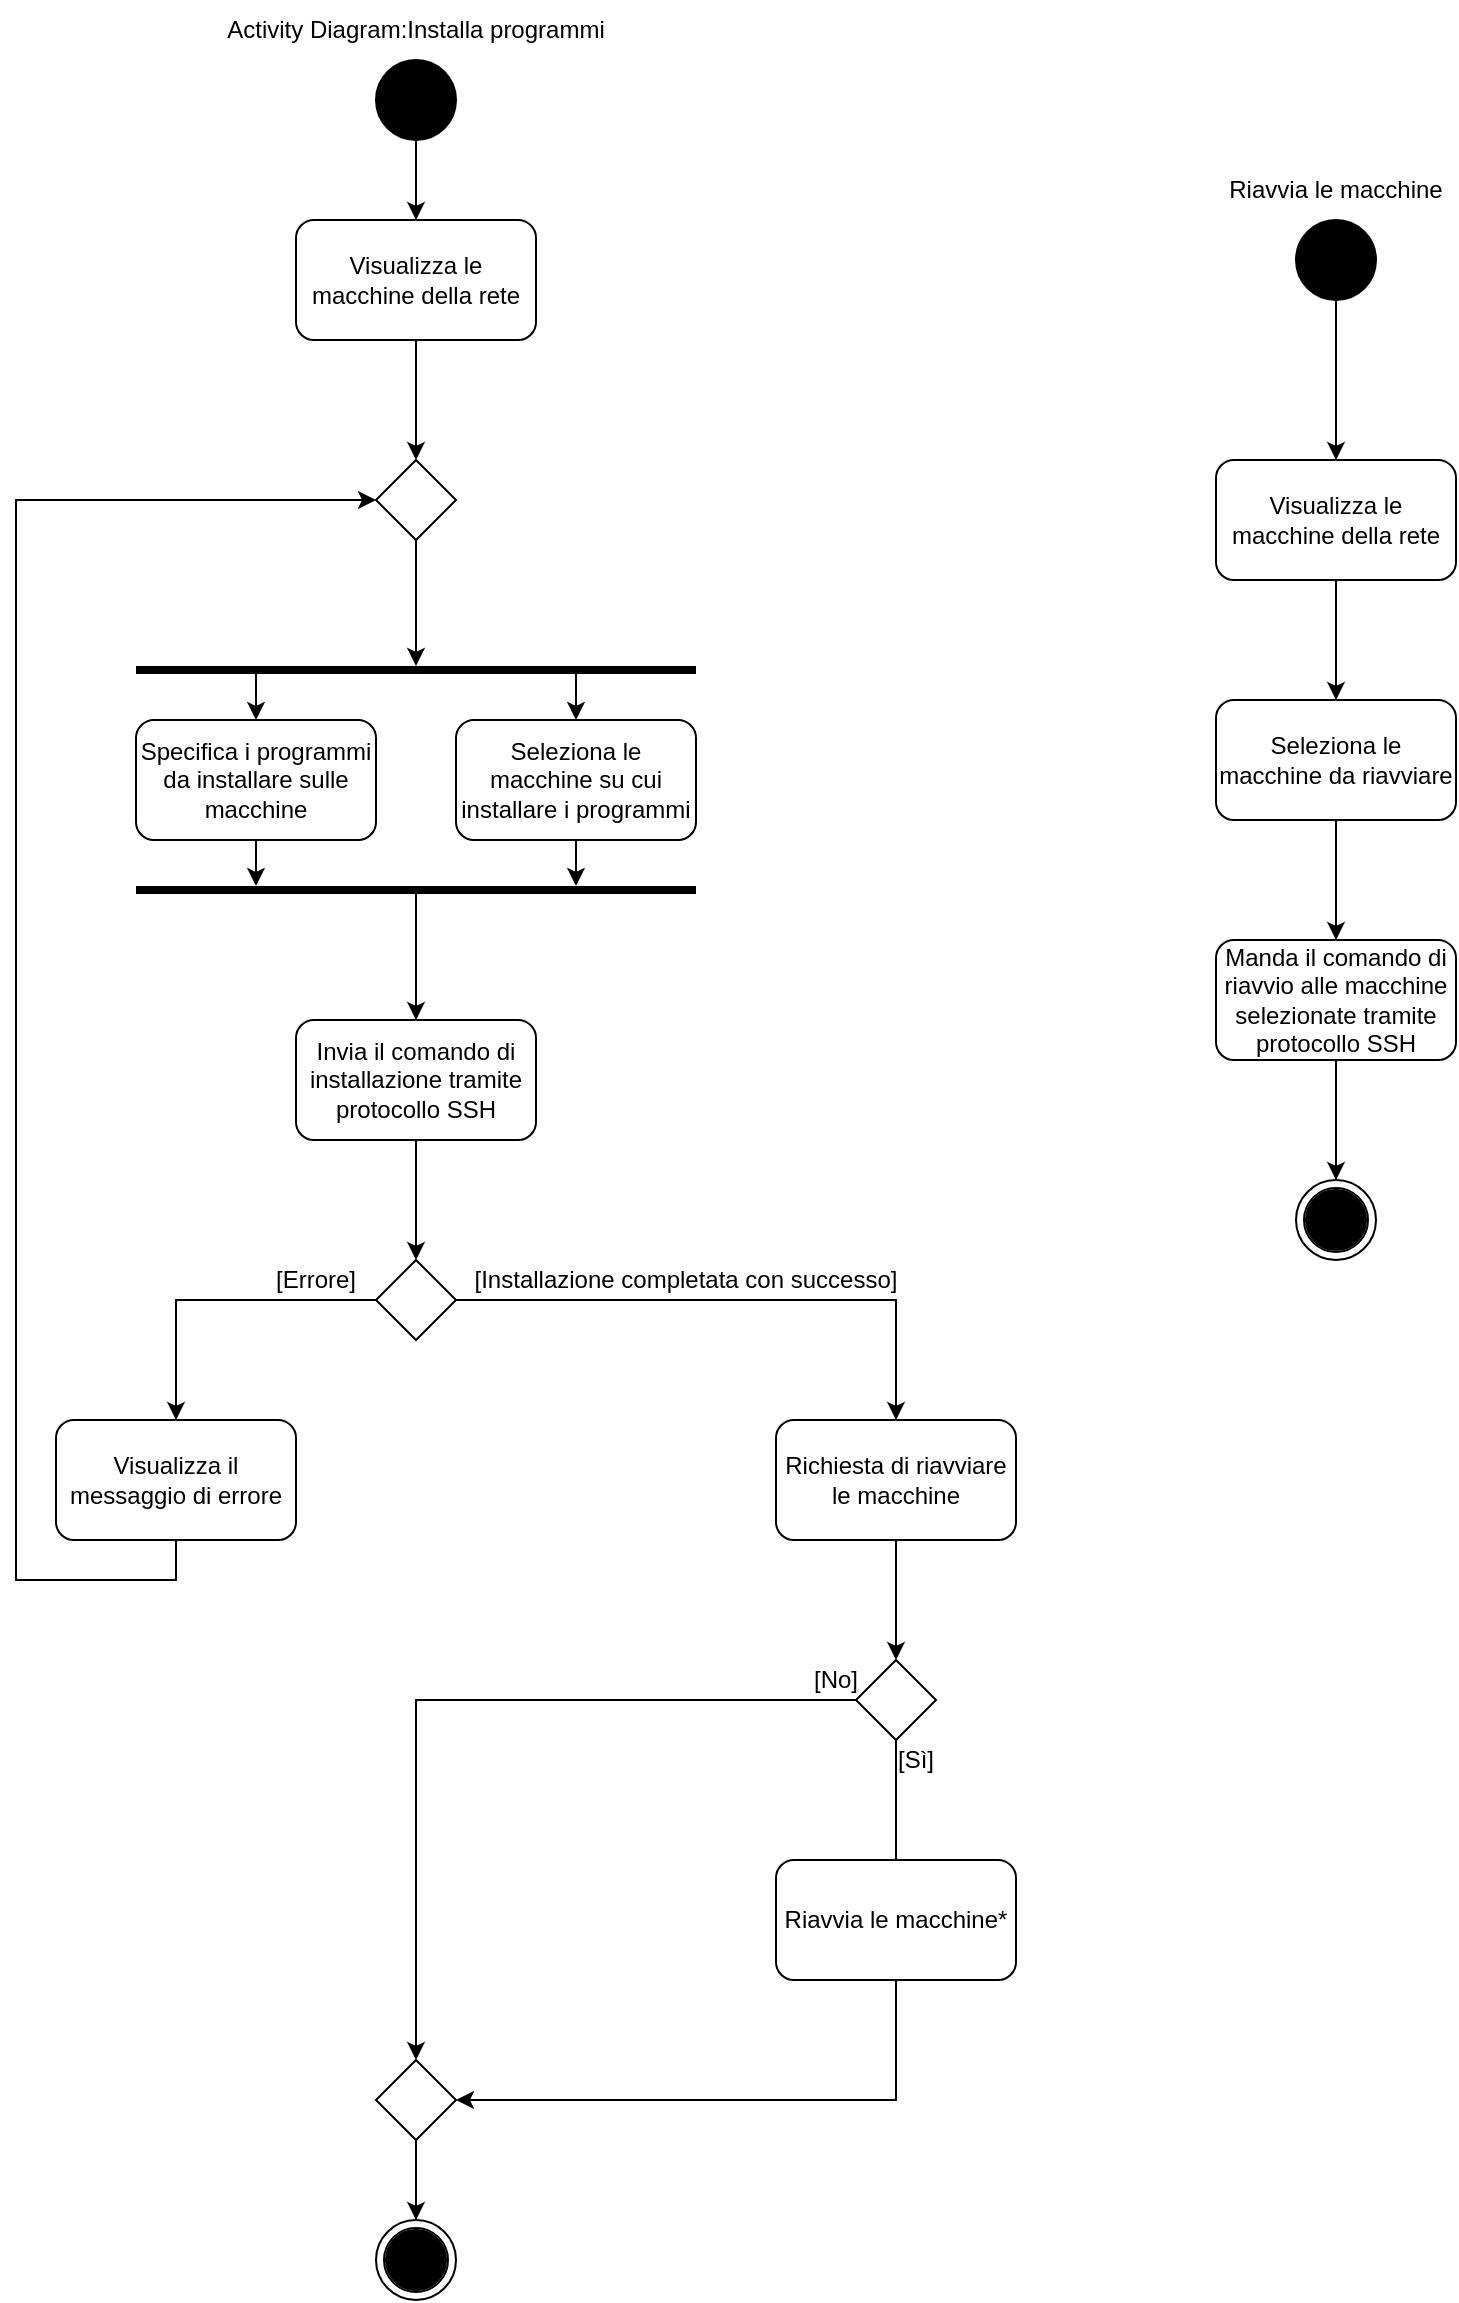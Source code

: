<mxfile version="22.0.8" type="device">
  <diagram name="Pagina-1" id="EDNP8roOZi74-TB1KxS2">
    <mxGraphModel dx="954" dy="500" grid="1" gridSize="10" guides="1" tooltips="1" connect="1" arrows="1" fold="1" page="1" pageScale="1" pageWidth="827" pageHeight="1169" math="0" shadow="0">
      <root>
        <mxCell id="0" />
        <mxCell id="1" parent="0" />
        <mxCell id="1I68txVeIRTT3TtLmZKw-1" value="" style="ellipse;whiteSpace=wrap;html=1;aspect=fixed;fillColor=#000000;" parent="1" vertex="1">
          <mxGeometry x="220" y="40" width="40" height="40" as="geometry" />
        </mxCell>
        <mxCell id="1I68txVeIRTT3TtLmZKw-2" value="" style="endArrow=classic;html=1;rounded=0;exitX=0.5;exitY=1;exitDx=0;exitDy=0;entryX=0.5;entryY=0;entryDx=0;entryDy=0;" parent="1" source="1I68txVeIRTT3TtLmZKw-1" target="1I68txVeIRTT3TtLmZKw-3" edge="1">
          <mxGeometry width="50" height="50" relative="1" as="geometry">
            <mxPoint x="130" y="280" as="sourcePoint" />
            <mxPoint x="240" y="130" as="targetPoint" />
          </mxGeometry>
        </mxCell>
        <mxCell id="1I68txVeIRTT3TtLmZKw-3" value="Visualizza le macchine della rete" style="rounded=1;whiteSpace=wrap;html=1;" parent="1" vertex="1">
          <mxGeometry x="180" y="120" width="120" height="60" as="geometry" />
        </mxCell>
        <mxCell id="1I68txVeIRTT3TtLmZKw-4" value="" style="endArrow=classic;html=1;rounded=0;exitX=0.5;exitY=1;exitDx=0;exitDy=0;" parent="1" source="1I68txVeIRTT3TtLmZKw-3" target="1I68txVeIRTT3TtLmZKw-21" edge="1">
          <mxGeometry width="50" height="50" relative="1" as="geometry">
            <mxPoint x="180" y="300" as="sourcePoint" />
            <mxPoint x="300" y="250" as="targetPoint" />
          </mxGeometry>
        </mxCell>
        <mxCell id="1I68txVeIRTT3TtLmZKw-8" value="" style="line;strokeWidth=4;html=1;perimeter=backbonePerimeter;points=[];outlineConnect=0;" parent="1" vertex="1">
          <mxGeometry x="100" y="340" width="280" height="10" as="geometry" />
        </mxCell>
        <mxCell id="1I68txVeIRTT3TtLmZKw-11" value="Specifica i programmi da installare sulle macchine" style="rounded=1;whiteSpace=wrap;html=1;" parent="1" vertex="1">
          <mxGeometry x="100" y="370" width="120" height="60" as="geometry" />
        </mxCell>
        <mxCell id="1I68txVeIRTT3TtLmZKw-12" value="Seleziona le macchine su cui installare i programmi" style="rounded=1;whiteSpace=wrap;html=1;" parent="1" vertex="1">
          <mxGeometry x="260" y="370" width="120" height="60" as="geometry" />
        </mxCell>
        <mxCell id="1I68txVeIRTT3TtLmZKw-13" value="" style="endArrow=classic;html=1;rounded=0;entryX=0.5;entryY=0;entryDx=0;entryDy=0;" parent="1" source="1I68txVeIRTT3TtLmZKw-8" target="1I68txVeIRTT3TtLmZKw-11" edge="1">
          <mxGeometry width="50" height="50" relative="1" as="geometry">
            <mxPoint x="254" y="390" as="sourcePoint" />
            <mxPoint x="304" y="340" as="targetPoint" />
          </mxGeometry>
        </mxCell>
        <mxCell id="1I68txVeIRTT3TtLmZKw-15" value="" style="endArrow=classic;html=1;rounded=0;entryX=0.5;entryY=0;entryDx=0;entryDy=0;" parent="1" source="1I68txVeIRTT3TtLmZKw-8" target="1I68txVeIRTT3TtLmZKw-12" edge="1">
          <mxGeometry width="50" height="50" relative="1" as="geometry">
            <mxPoint x="184" y="356" as="sourcePoint" />
            <mxPoint x="184" y="390" as="targetPoint" />
          </mxGeometry>
        </mxCell>
        <mxCell id="1I68txVeIRTT3TtLmZKw-16" value="" style="line;strokeWidth=4;html=1;perimeter=backbonePerimeter;points=[];outlineConnect=0;" parent="1" vertex="1">
          <mxGeometry x="100" y="450" width="280" height="10" as="geometry" />
        </mxCell>
        <mxCell id="1I68txVeIRTT3TtLmZKw-17" value="" style="endArrow=classic;html=1;rounded=0;exitX=0.5;exitY=1;exitDx=0;exitDy=0;" parent="1" source="1I68txVeIRTT3TtLmZKw-11" target="1I68txVeIRTT3TtLmZKw-16" edge="1">
          <mxGeometry width="50" height="50" relative="1" as="geometry">
            <mxPoint x="254" y="500" as="sourcePoint" />
            <mxPoint x="304" y="450" as="targetPoint" />
          </mxGeometry>
        </mxCell>
        <mxCell id="1I68txVeIRTT3TtLmZKw-18" value="" style="endArrow=classic;html=1;rounded=0;exitX=0.5;exitY=1;exitDx=0;exitDy=0;" parent="1" source="1I68txVeIRTT3TtLmZKw-12" target="1I68txVeIRTT3TtLmZKw-16" edge="1">
          <mxGeometry width="50" height="50" relative="1" as="geometry">
            <mxPoint x="184" y="450" as="sourcePoint" />
            <mxPoint x="184" y="493" as="targetPoint" />
          </mxGeometry>
        </mxCell>
        <mxCell id="1I68txVeIRTT3TtLmZKw-19" value="Invia il comando di installazione tramite protocollo SSH" style="rounded=1;whiteSpace=wrap;html=1;" parent="1" vertex="1">
          <mxGeometry x="180" y="520" width="120" height="60" as="geometry" />
        </mxCell>
        <mxCell id="1I68txVeIRTT3TtLmZKw-20" value="" style="endArrow=classic;html=1;rounded=0;" parent="1" source="1I68txVeIRTT3TtLmZKw-16" target="1I68txVeIRTT3TtLmZKw-19" edge="1">
          <mxGeometry width="50" height="50" relative="1" as="geometry">
            <mxPoint x="254" y="540" as="sourcePoint" />
            <mxPoint x="344" y="670" as="targetPoint" />
          </mxGeometry>
        </mxCell>
        <mxCell id="1I68txVeIRTT3TtLmZKw-21" value="" style="rhombus;whiteSpace=wrap;html=1;" parent="1" vertex="1">
          <mxGeometry x="220" y="240" width="40" height="40" as="geometry" />
        </mxCell>
        <mxCell id="1I68txVeIRTT3TtLmZKw-22" value="" style="endArrow=classic;html=1;rounded=0;exitX=0.5;exitY=1;exitDx=0;exitDy=0;" parent="1" source="1I68txVeIRTT3TtLmZKw-21" target="1I68txVeIRTT3TtLmZKw-8" edge="1">
          <mxGeometry width="50" height="50" relative="1" as="geometry">
            <mxPoint x="70" y="320" as="sourcePoint" />
            <mxPoint x="120" y="270" as="targetPoint" />
          </mxGeometry>
        </mxCell>
        <mxCell id="1I68txVeIRTT3TtLmZKw-23" value="" style="endArrow=classic;html=1;rounded=0;exitX=0.5;exitY=1;exitDx=0;exitDy=0;entryX=0.5;entryY=0;entryDx=0;entryDy=0;" parent="1" source="1I68txVeIRTT3TtLmZKw-19" target="1I68txVeIRTT3TtLmZKw-24" edge="1">
          <mxGeometry width="50" height="50" relative="1" as="geometry">
            <mxPoint x="260" y="790" as="sourcePoint" />
            <mxPoint x="254" y="700" as="targetPoint" />
          </mxGeometry>
        </mxCell>
        <mxCell id="1I68txVeIRTT3TtLmZKw-24" value="" style="rhombus;whiteSpace=wrap;html=1;" parent="1" vertex="1">
          <mxGeometry x="220" y="640" width="40" height="40" as="geometry" />
        </mxCell>
        <mxCell id="1I68txVeIRTT3TtLmZKw-25" value="" style="endArrow=classic;html=1;rounded=0;exitX=1;exitY=0.5;exitDx=0;exitDy=0;entryX=0.5;entryY=0;entryDx=0;entryDy=0;" parent="1" source="1I68txVeIRTT3TtLmZKw-24" target="1I68txVeIRTT3TtLmZKw-28" edge="1">
          <mxGeometry width="50" height="50" relative="1" as="geometry">
            <mxPoint x="370" y="740" as="sourcePoint" />
            <mxPoint x="480" y="660" as="targetPoint" />
            <Array as="points">
              <mxPoint x="480" y="660" />
            </Array>
          </mxGeometry>
        </mxCell>
        <mxCell id="1I68txVeIRTT3TtLmZKw-26" value="" style="endArrow=classic;html=1;rounded=0;exitX=0;exitY=0.5;exitDx=0;exitDy=0;entryX=0.5;entryY=0;entryDx=0;entryDy=0;" parent="1" source="1I68txVeIRTT3TtLmZKw-24" target="1I68txVeIRTT3TtLmZKw-33" edge="1">
          <mxGeometry width="50" height="50" relative="1" as="geometry">
            <mxPoint x="120" y="730" as="sourcePoint" />
            <mxPoint x="140" y="660" as="targetPoint" />
            <Array as="points">
              <mxPoint x="120" y="660" />
            </Array>
          </mxGeometry>
        </mxCell>
        <mxCell id="1I68txVeIRTT3TtLmZKw-27" value="[Installazione completata con successo]" style="text;html=1;strokeColor=none;fillColor=none;align=center;verticalAlign=middle;whiteSpace=wrap;rounded=0;" parent="1" vertex="1">
          <mxGeometry x="260" y="640" width="230" height="20" as="geometry" />
        </mxCell>
        <mxCell id="1I68txVeIRTT3TtLmZKw-28" value="Richiesta di riavviare le macchine" style="rounded=1;whiteSpace=wrap;html=1;" parent="1" vertex="1">
          <mxGeometry x="420" y="720" width="120" height="60" as="geometry" />
        </mxCell>
        <mxCell id="1I68txVeIRTT3TtLmZKw-29" value="" style="endArrow=classic;html=1;rounded=0;exitX=0.5;exitY=1;exitDx=0;exitDy=0;entryX=0.5;entryY=0;entryDx=0;entryDy=0;" parent="1" source="1I68txVeIRTT3TtLmZKw-28" target="1I68txVeIRTT3TtLmZKw-30" edge="1">
          <mxGeometry width="50" height="50" relative="1" as="geometry">
            <mxPoint x="310" y="860" as="sourcePoint" />
            <mxPoint x="360" y="810" as="targetPoint" />
          </mxGeometry>
        </mxCell>
        <mxCell id="1I68txVeIRTT3TtLmZKw-30" value="" style="rhombus;whiteSpace=wrap;html=1;" parent="1" vertex="1">
          <mxGeometry x="460" y="840" width="40" height="40" as="geometry" />
        </mxCell>
        <mxCell id="1I68txVeIRTT3TtLmZKw-32" value="" style="endArrow=classic;html=1;rounded=0;exitX=0.5;exitY=1;exitDx=0;exitDy=0;" parent="1" source="1I68txVeIRTT3TtLmZKw-30" edge="1">
          <mxGeometry width="50" height="50" relative="1" as="geometry">
            <mxPoint x="470" y="970" as="sourcePoint" />
            <mxPoint x="480" y="960" as="targetPoint" />
          </mxGeometry>
        </mxCell>
        <mxCell id="1I68txVeIRTT3TtLmZKw-33" value="Visualizza il messaggio di errore" style="rounded=1;whiteSpace=wrap;html=1;" parent="1" vertex="1">
          <mxGeometry x="60" y="720" width="120" height="60" as="geometry" />
        </mxCell>
        <mxCell id="1I68txVeIRTT3TtLmZKw-34" value="[Errore]" style="text;html=1;strokeColor=none;fillColor=none;align=center;verticalAlign=middle;whiteSpace=wrap;rounded=0;" parent="1" vertex="1">
          <mxGeometry x="160" y="640" width="60" height="20" as="geometry" />
        </mxCell>
        <mxCell id="1I68txVeIRTT3TtLmZKw-35" value="" style="endArrow=classic;html=1;rounded=0;exitX=0.5;exitY=1;exitDx=0;exitDy=0;entryX=0;entryY=0.5;entryDx=0;entryDy=0;" parent="1" source="1I68txVeIRTT3TtLmZKw-33" target="1I68txVeIRTT3TtLmZKw-21" edge="1">
          <mxGeometry width="50" height="50" relative="1" as="geometry">
            <mxPoint x="140" y="940" as="sourcePoint" />
            <mxPoint x="20" y="270" as="targetPoint" />
            <Array as="points">
              <mxPoint x="120" y="800" />
              <mxPoint x="40" y="800" />
              <mxPoint x="40" y="260" />
            </Array>
          </mxGeometry>
        </mxCell>
        <mxCell id="1I68txVeIRTT3TtLmZKw-36" value="" style="endArrow=classic;html=1;rounded=0;exitX=0;exitY=0.5;exitDx=0;exitDy=0;entryX=0.5;entryY=0;entryDx=0;entryDy=0;" parent="1" source="1I68txVeIRTT3TtLmZKw-30" target="1I68txVeIRTT3TtLmZKw-41" edge="1">
          <mxGeometry width="50" height="50" relative="1" as="geometry">
            <mxPoint x="340" y="850" as="sourcePoint" />
            <mxPoint x="242" y="1037" as="targetPoint" />
            <Array as="points">
              <mxPoint x="240" y="860" />
            </Array>
          </mxGeometry>
        </mxCell>
        <mxCell id="1I68txVeIRTT3TtLmZKw-37" value="Riavvia le macchine*" style="rounded=1;whiteSpace=wrap;html=1;" parent="1" vertex="1">
          <mxGeometry x="420" y="940" width="120" height="60" as="geometry" />
        </mxCell>
        <mxCell id="1I68txVeIRTT3TtLmZKw-38" value="[Sì]" style="text;html=1;strokeColor=none;fillColor=none;align=center;verticalAlign=middle;whiteSpace=wrap;rounded=0;" parent="1" vertex="1">
          <mxGeometry x="480" y="880" width="20" height="20" as="geometry" />
        </mxCell>
        <mxCell id="1I68txVeIRTT3TtLmZKw-39" value="[No]" style="text;html=1;strokeColor=none;fillColor=none;align=center;verticalAlign=middle;whiteSpace=wrap;rounded=0;" parent="1" vertex="1">
          <mxGeometry x="440" y="840" width="20" height="20" as="geometry" />
        </mxCell>
        <mxCell id="1I68txVeIRTT3TtLmZKw-41" value="" style="rhombus;whiteSpace=wrap;html=1;" parent="1" vertex="1">
          <mxGeometry x="220" y="1040" width="40" height="40" as="geometry" />
        </mxCell>
        <mxCell id="1I68txVeIRTT3TtLmZKw-42" value="" style="endArrow=classic;html=1;rounded=0;exitX=0.5;exitY=1;exitDx=0;exitDy=0;entryX=1;entryY=0.5;entryDx=0;entryDy=0;" parent="1" source="1I68txVeIRTT3TtLmZKw-37" target="1I68txVeIRTT3TtLmZKw-41" edge="1">
          <mxGeometry width="50" height="50" relative="1" as="geometry">
            <mxPoint x="400" y="1100" as="sourcePoint" />
            <mxPoint x="450" y="1050" as="targetPoint" />
            <Array as="points">
              <mxPoint x="480" y="1060" />
            </Array>
          </mxGeometry>
        </mxCell>
        <mxCell id="1I68txVeIRTT3TtLmZKw-43" value="" style="endArrow=classic;html=1;rounded=0;exitX=0.5;exitY=1;exitDx=0;exitDy=0;" parent="1" source="1I68txVeIRTT3TtLmZKw-41" edge="1">
          <mxGeometry width="50" height="50" relative="1" as="geometry">
            <mxPoint x="310" y="1280" as="sourcePoint" />
            <mxPoint x="240" y="1120" as="targetPoint" />
          </mxGeometry>
        </mxCell>
        <mxCell id="1I68txVeIRTT3TtLmZKw-44" value="" style="ellipse;shape=doubleEllipse;whiteSpace=wrap;html=1;aspect=fixed;fillStyle=auto;shadow=0;fillColor=default;gradientColor=#FFFFFF;" parent="1" vertex="1">
          <mxGeometry x="220" y="1120" width="40" height="40" as="geometry" />
        </mxCell>
        <mxCell id="1I68txVeIRTT3TtLmZKw-45" value="" style="ellipse;whiteSpace=wrap;html=1;aspect=fixed;fillColor=#000000;" parent="1" vertex="1">
          <mxGeometry x="225" y="1125" width="30" height="30" as="geometry" />
        </mxCell>
        <mxCell id="1I68txVeIRTT3TtLmZKw-49" value="" style="ellipse;whiteSpace=wrap;html=1;aspect=fixed;fillColor=#000000;" parent="1" vertex="1">
          <mxGeometry x="680" y="120" width="40" height="40" as="geometry" />
        </mxCell>
        <mxCell id="1I68txVeIRTT3TtLmZKw-50" value="" style="endArrow=classic;html=1;rounded=0;exitX=0.5;exitY=1;exitDx=0;exitDy=0;entryX=0.5;entryY=0;entryDx=0;entryDy=0;" parent="1" source="1I68txVeIRTT3TtLmZKw-49" edge="1">
          <mxGeometry width="50" height="50" relative="1" as="geometry">
            <mxPoint x="590" y="390" as="sourcePoint" />
            <mxPoint x="700" y="240" as="targetPoint" />
          </mxGeometry>
        </mxCell>
        <mxCell id="1I68txVeIRTT3TtLmZKw-54" value="Visualizza le macchine della rete" style="rounded=1;whiteSpace=wrap;html=1;" parent="1" vertex="1">
          <mxGeometry x="640" y="240" width="120" height="60" as="geometry" />
        </mxCell>
        <mxCell id="1I68txVeIRTT3TtLmZKw-55" value="" style="endArrow=classic;html=1;rounded=0;exitX=0.5;exitY=1;exitDx=0;exitDy=0;entryX=0.5;entryY=0;entryDx=0;entryDy=0;" parent="1" source="1I68txVeIRTT3TtLmZKw-54" edge="1">
          <mxGeometry width="50" height="50" relative="1" as="geometry">
            <mxPoint x="460" y="340" as="sourcePoint" />
            <mxPoint x="700.0" y="360" as="targetPoint" />
          </mxGeometry>
        </mxCell>
        <mxCell id="1I68txVeIRTT3TtLmZKw-57" value="Manda il comando di riavvio alle macchine selezionate tramite protocollo SSH" style="rounded=1;whiteSpace=wrap;html=1;" parent="1" vertex="1">
          <mxGeometry x="640" y="480" width="120" height="60" as="geometry" />
        </mxCell>
        <mxCell id="1I68txVeIRTT3TtLmZKw-58" value="Seleziona le macchine da riavviare" style="rounded=1;whiteSpace=wrap;html=1;" parent="1" vertex="1">
          <mxGeometry x="640" y="360" width="120" height="60" as="geometry" />
        </mxCell>
        <mxCell id="1I68txVeIRTT3TtLmZKw-59" value="" style="endArrow=classic;html=1;rounded=0;exitX=0.5;exitY=1;exitDx=0;exitDy=0;entryX=0.5;entryY=0;entryDx=0;entryDy=0;" parent="1" source="1I68txVeIRTT3TtLmZKw-58" target="1I68txVeIRTT3TtLmZKw-57" edge="1">
          <mxGeometry width="50" height="50" relative="1" as="geometry">
            <mxPoint x="510" y="450" as="sourcePoint" />
            <mxPoint x="560" y="400" as="targetPoint" />
          </mxGeometry>
        </mxCell>
        <mxCell id="1I68txVeIRTT3TtLmZKw-61" value="" style="endArrow=classic;html=1;rounded=0;exitX=0.5;exitY=1;exitDx=0;exitDy=0;entryX=0.5;entryY=0;entryDx=0;entryDy=0;" parent="1" source="1I68txVeIRTT3TtLmZKw-57" target="1I68txVeIRTT3TtLmZKw-66" edge="1">
          <mxGeometry width="50" height="50" relative="1" as="geometry">
            <mxPoint x="730" y="640" as="sourcePoint" />
            <mxPoint x="700" y="600" as="targetPoint" />
          </mxGeometry>
        </mxCell>
        <mxCell id="1I68txVeIRTT3TtLmZKw-66" value="" style="ellipse;shape=doubleEllipse;whiteSpace=wrap;html=1;aspect=fixed;fillStyle=auto;shadow=0;fillColor=default;gradientColor=#FFFFFF;" parent="1" vertex="1">
          <mxGeometry x="680" y="600" width="40" height="40" as="geometry" />
        </mxCell>
        <mxCell id="1I68txVeIRTT3TtLmZKw-67" value="" style="ellipse;whiteSpace=wrap;html=1;aspect=fixed;fillColor=#000000;" parent="1" vertex="1">
          <mxGeometry x="685" y="605" width="30" height="30" as="geometry" />
        </mxCell>
        <mxCell id="1I68txVeIRTT3TtLmZKw-68" value="Activity Diagram:Installa programmi" style="text;html=1;strokeColor=none;fillColor=none;align=center;verticalAlign=middle;whiteSpace=wrap;rounded=0;" parent="1" vertex="1">
          <mxGeometry x="140" y="10" width="200" height="30" as="geometry" />
        </mxCell>
        <mxCell id="1I68txVeIRTT3TtLmZKw-69" value="Riavvia le macchine" style="text;html=1;strokeColor=none;fillColor=none;align=center;verticalAlign=middle;whiteSpace=wrap;rounded=0;" parent="1" vertex="1">
          <mxGeometry x="640" y="90" width="120" height="30" as="geometry" />
        </mxCell>
      </root>
    </mxGraphModel>
  </diagram>
</mxfile>
